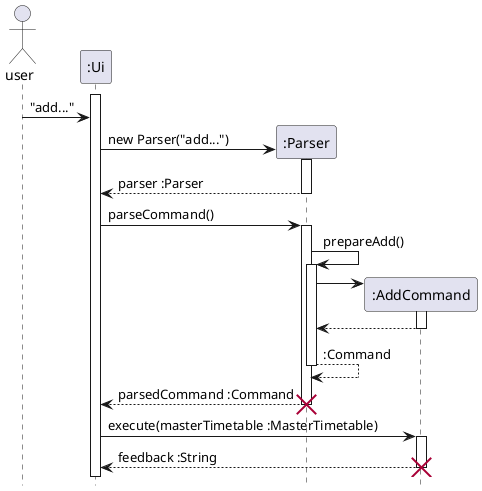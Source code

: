 @startuml
hide footbox

actor user
participant ":Ui" as Ui
participant ":Parser" as Parser
participant ":AddCommand" as AddCommand

activate Ui
user -> Ui : "add..."
create Parser
Ui -> Parser : new Parser("add...")
activate Parser
Ui <-- Parser : parser :Parser
deactivate Parser

Ui -> Parser : parseCommand()
activate Parser

Parser -> Parser : prepareAdd()
activate Parser

create AddCommand
Parser -> AddCommand
activate AddCommand
Parser <-- AddCommand
deactivate AddCommand

Parser --> Parser : :Command
deactivate Parser
Ui <-- Parser : parsedCommand :Command
deactivate Parser
destroy Parser

Ui -> AddCommand : execute(masterTimetable :MasterTimetable)
activate AddCommand
Ui <-- AddCommand : feedback :String
deactivate AddCommand

destroy AddCommand
@enduml